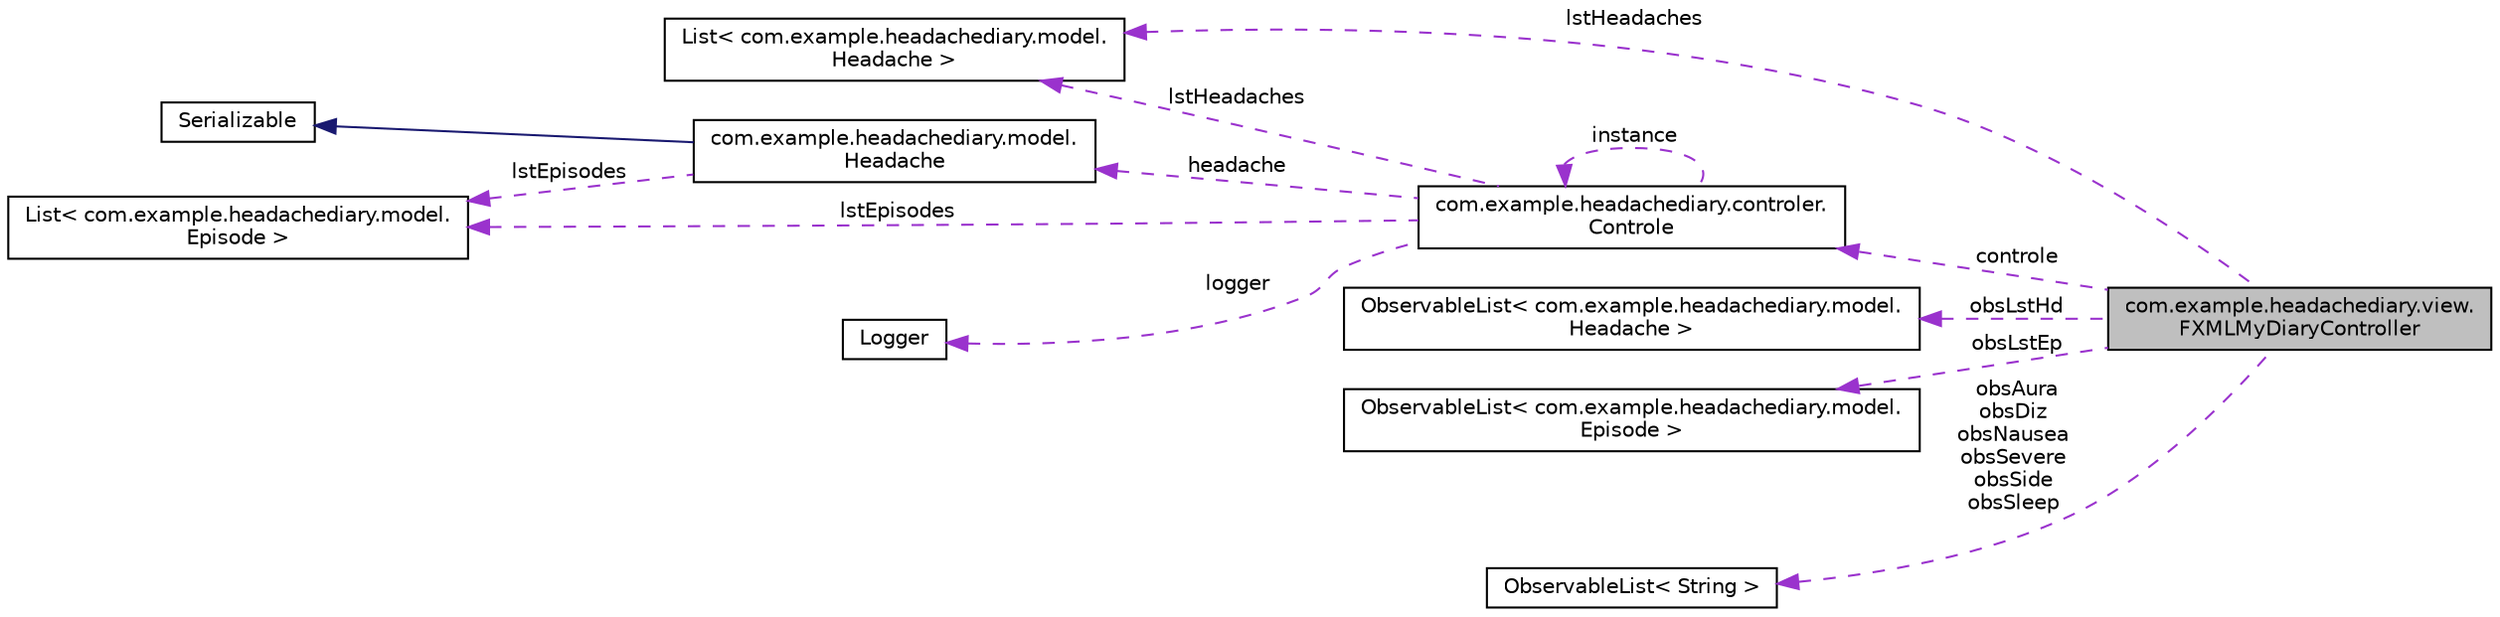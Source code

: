 digraph "com.example.headachediary.view.FXMLMyDiaryController"
{
 // LATEX_PDF_SIZE
  edge [fontname="Helvetica",fontsize="10",labelfontname="Helvetica",labelfontsize="10"];
  node [fontname="Helvetica",fontsize="10",shape=record];
  rankdir="LR";
  Node1 [label="com.example.headachediary.view.\lFXMLMyDiaryController",height=0.2,width=0.4,color="black", fillcolor="grey75", style="filled", fontcolor="black",tooltip=" "];
  Node2 -> Node1 [dir="back",color="darkorchid3",fontsize="10",style="dashed",label=" lstHeadaches" ,fontname="Helvetica"];
  Node2 [label="List\< com.example.headachediary.model.\lHeadache \>",height=0.2,width=0.4,color="black", fillcolor="white", style="filled",tooltip=" "];
  Node3 -> Node1 [dir="back",color="darkorchid3",fontsize="10",style="dashed",label=" obsLstHd" ,fontname="Helvetica"];
  Node3 [label="ObservableList\< com.example.headachediary.model.\lHeadache \>",height=0.2,width=0.4,color="black", fillcolor="white", style="filled",tooltip=" "];
  Node4 -> Node1 [dir="back",color="darkorchid3",fontsize="10",style="dashed",label=" obsLstEp" ,fontname="Helvetica"];
  Node4 [label="ObservableList\< com.example.headachediary.model.\lEpisode \>",height=0.2,width=0.4,color="black", fillcolor="white", style="filled",tooltip=" "];
  Node5 -> Node1 [dir="back",color="darkorchid3",fontsize="10",style="dashed",label=" obsAura\nobsDiz\nobsNausea\nobsSevere\nobsSide\nobsSleep" ,fontname="Helvetica"];
  Node5 [label="ObservableList\< String \>",height=0.2,width=0.4,color="black", fillcolor="white", style="filled",tooltip=" "];
  Node6 -> Node1 [dir="back",color="darkorchid3",fontsize="10",style="dashed",label=" controle" ,fontname="Helvetica"];
  Node6 [label="com.example.headachediary.controler.\lControle",height=0.2,width=0.4,color="black", fillcolor="white", style="filled",URL="$classcom_1_1example_1_1headachediary_1_1controler_1_1_controle.html",tooltip=" "];
  Node6 -> Node6 [dir="back",color="darkorchid3",fontsize="10",style="dashed",label=" instance" ,fontname="Helvetica"];
  Node7 -> Node6 [dir="back",color="darkorchid3",fontsize="10",style="dashed",label=" headache" ,fontname="Helvetica"];
  Node7 [label="com.example.headachediary.model.\lHeadache",height=0.2,width=0.4,color="black", fillcolor="white", style="filled",URL="$classcom_1_1example_1_1headachediary_1_1model_1_1_headache.html",tooltip=" "];
  Node8 -> Node7 [dir="back",color="midnightblue",fontsize="10",style="solid",fontname="Helvetica"];
  Node8 [label="Serializable",height=0.2,width=0.4,color="black", fillcolor="white", style="filled",tooltip=" "];
  Node9 -> Node7 [dir="back",color="darkorchid3",fontsize="10",style="dashed",label=" lstEpisodes" ,fontname="Helvetica"];
  Node9 [label="List\< com.example.headachediary.model.\lEpisode \>",height=0.2,width=0.4,color="black", fillcolor="white", style="filled",tooltip=" "];
  Node2 -> Node6 [dir="back",color="darkorchid3",fontsize="10",style="dashed",label=" lstHeadaches" ,fontname="Helvetica"];
  Node9 -> Node6 [dir="back",color="darkorchid3",fontsize="10",style="dashed",label=" lstEpisodes" ,fontname="Helvetica"];
  Node10 -> Node6 [dir="back",color="darkorchid3",fontsize="10",style="dashed",label=" logger" ,fontname="Helvetica"];
  Node10 [label="Logger",height=0.2,width=0.4,color="black", fillcolor="white", style="filled",tooltip=" "];
}
